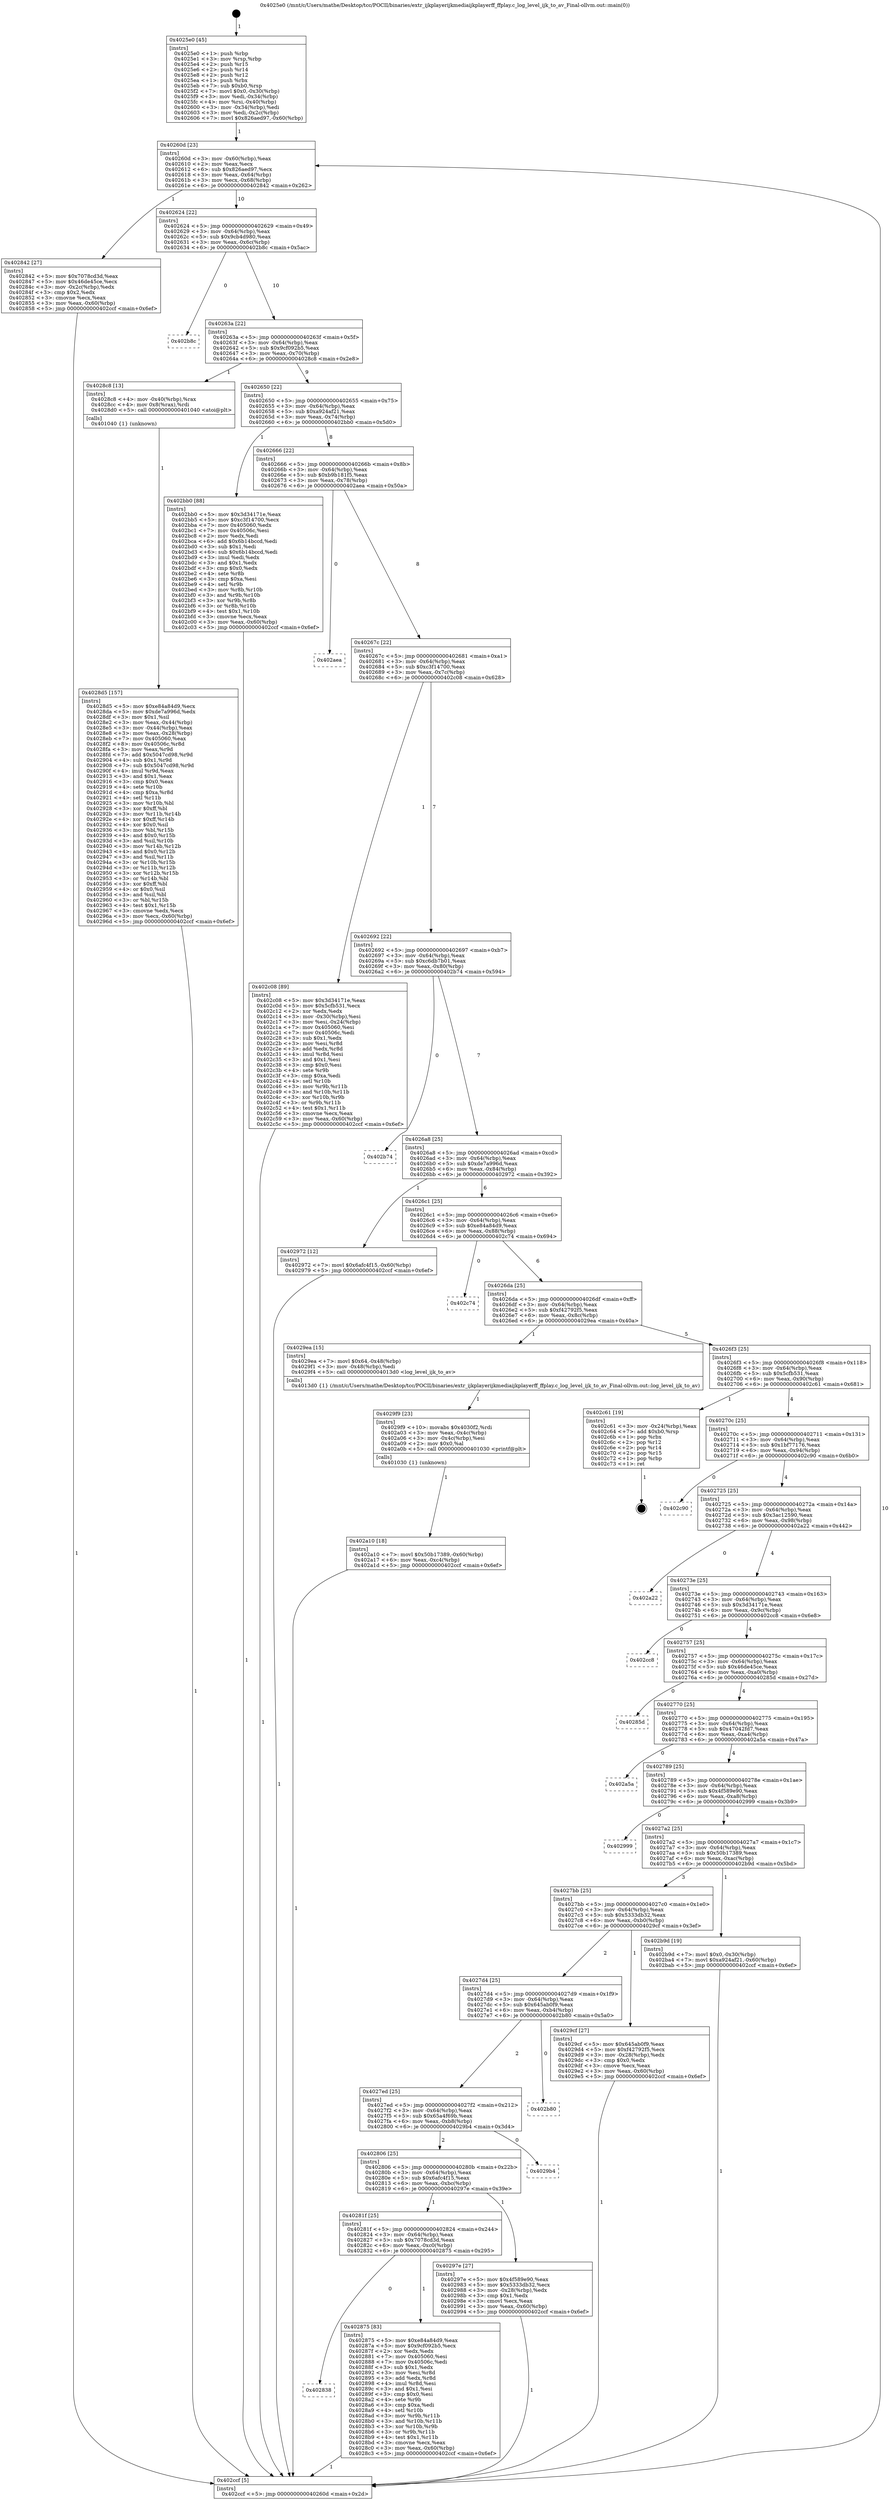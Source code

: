 digraph "0x4025e0" {
  label = "0x4025e0 (/mnt/c/Users/mathe/Desktop/tcc/POCII/binaries/extr_ijkplayerijkmediaijkplayerff_ffplay.c_log_level_ijk_to_av_Final-ollvm.out::main(0))"
  labelloc = "t"
  node[shape=record]

  Entry [label="",width=0.3,height=0.3,shape=circle,fillcolor=black,style=filled]
  "0x40260d" [label="{
     0x40260d [23]\l
     | [instrs]\l
     &nbsp;&nbsp;0x40260d \<+3\>: mov -0x60(%rbp),%eax\l
     &nbsp;&nbsp;0x402610 \<+2\>: mov %eax,%ecx\l
     &nbsp;&nbsp;0x402612 \<+6\>: sub $0x826aed97,%ecx\l
     &nbsp;&nbsp;0x402618 \<+3\>: mov %eax,-0x64(%rbp)\l
     &nbsp;&nbsp;0x40261b \<+3\>: mov %ecx,-0x68(%rbp)\l
     &nbsp;&nbsp;0x40261e \<+6\>: je 0000000000402842 \<main+0x262\>\l
  }"]
  "0x402842" [label="{
     0x402842 [27]\l
     | [instrs]\l
     &nbsp;&nbsp;0x402842 \<+5\>: mov $0x7078cd3d,%eax\l
     &nbsp;&nbsp;0x402847 \<+5\>: mov $0x46de45ce,%ecx\l
     &nbsp;&nbsp;0x40284c \<+3\>: mov -0x2c(%rbp),%edx\l
     &nbsp;&nbsp;0x40284f \<+3\>: cmp $0x2,%edx\l
     &nbsp;&nbsp;0x402852 \<+3\>: cmovne %ecx,%eax\l
     &nbsp;&nbsp;0x402855 \<+3\>: mov %eax,-0x60(%rbp)\l
     &nbsp;&nbsp;0x402858 \<+5\>: jmp 0000000000402ccf \<main+0x6ef\>\l
  }"]
  "0x402624" [label="{
     0x402624 [22]\l
     | [instrs]\l
     &nbsp;&nbsp;0x402624 \<+5\>: jmp 0000000000402629 \<main+0x49\>\l
     &nbsp;&nbsp;0x402629 \<+3\>: mov -0x64(%rbp),%eax\l
     &nbsp;&nbsp;0x40262c \<+5\>: sub $0x9cb4d980,%eax\l
     &nbsp;&nbsp;0x402631 \<+3\>: mov %eax,-0x6c(%rbp)\l
     &nbsp;&nbsp;0x402634 \<+6\>: je 0000000000402b8c \<main+0x5ac\>\l
  }"]
  "0x402ccf" [label="{
     0x402ccf [5]\l
     | [instrs]\l
     &nbsp;&nbsp;0x402ccf \<+5\>: jmp 000000000040260d \<main+0x2d\>\l
  }"]
  "0x4025e0" [label="{
     0x4025e0 [45]\l
     | [instrs]\l
     &nbsp;&nbsp;0x4025e0 \<+1\>: push %rbp\l
     &nbsp;&nbsp;0x4025e1 \<+3\>: mov %rsp,%rbp\l
     &nbsp;&nbsp;0x4025e4 \<+2\>: push %r15\l
     &nbsp;&nbsp;0x4025e6 \<+2\>: push %r14\l
     &nbsp;&nbsp;0x4025e8 \<+2\>: push %r12\l
     &nbsp;&nbsp;0x4025ea \<+1\>: push %rbx\l
     &nbsp;&nbsp;0x4025eb \<+7\>: sub $0xb0,%rsp\l
     &nbsp;&nbsp;0x4025f2 \<+7\>: movl $0x0,-0x30(%rbp)\l
     &nbsp;&nbsp;0x4025f9 \<+3\>: mov %edi,-0x34(%rbp)\l
     &nbsp;&nbsp;0x4025fc \<+4\>: mov %rsi,-0x40(%rbp)\l
     &nbsp;&nbsp;0x402600 \<+3\>: mov -0x34(%rbp),%edi\l
     &nbsp;&nbsp;0x402603 \<+3\>: mov %edi,-0x2c(%rbp)\l
     &nbsp;&nbsp;0x402606 \<+7\>: movl $0x826aed97,-0x60(%rbp)\l
  }"]
  Exit [label="",width=0.3,height=0.3,shape=circle,fillcolor=black,style=filled,peripheries=2]
  "0x402b8c" [label="{
     0x402b8c\l
  }", style=dashed]
  "0x40263a" [label="{
     0x40263a [22]\l
     | [instrs]\l
     &nbsp;&nbsp;0x40263a \<+5\>: jmp 000000000040263f \<main+0x5f\>\l
     &nbsp;&nbsp;0x40263f \<+3\>: mov -0x64(%rbp),%eax\l
     &nbsp;&nbsp;0x402642 \<+5\>: sub $0x9cf092b5,%eax\l
     &nbsp;&nbsp;0x402647 \<+3\>: mov %eax,-0x70(%rbp)\l
     &nbsp;&nbsp;0x40264a \<+6\>: je 00000000004028c8 \<main+0x2e8\>\l
  }"]
  "0x402a10" [label="{
     0x402a10 [18]\l
     | [instrs]\l
     &nbsp;&nbsp;0x402a10 \<+7\>: movl $0x50b17389,-0x60(%rbp)\l
     &nbsp;&nbsp;0x402a17 \<+6\>: mov %eax,-0xc4(%rbp)\l
     &nbsp;&nbsp;0x402a1d \<+5\>: jmp 0000000000402ccf \<main+0x6ef\>\l
  }"]
  "0x4028c8" [label="{
     0x4028c8 [13]\l
     | [instrs]\l
     &nbsp;&nbsp;0x4028c8 \<+4\>: mov -0x40(%rbp),%rax\l
     &nbsp;&nbsp;0x4028cc \<+4\>: mov 0x8(%rax),%rdi\l
     &nbsp;&nbsp;0x4028d0 \<+5\>: call 0000000000401040 \<atoi@plt\>\l
     | [calls]\l
     &nbsp;&nbsp;0x401040 \{1\} (unknown)\l
  }"]
  "0x402650" [label="{
     0x402650 [22]\l
     | [instrs]\l
     &nbsp;&nbsp;0x402650 \<+5\>: jmp 0000000000402655 \<main+0x75\>\l
     &nbsp;&nbsp;0x402655 \<+3\>: mov -0x64(%rbp),%eax\l
     &nbsp;&nbsp;0x402658 \<+5\>: sub $0xa924af21,%eax\l
     &nbsp;&nbsp;0x40265d \<+3\>: mov %eax,-0x74(%rbp)\l
     &nbsp;&nbsp;0x402660 \<+6\>: je 0000000000402bb0 \<main+0x5d0\>\l
  }"]
  "0x4029f9" [label="{
     0x4029f9 [23]\l
     | [instrs]\l
     &nbsp;&nbsp;0x4029f9 \<+10\>: movabs $0x4030f2,%rdi\l
     &nbsp;&nbsp;0x402a03 \<+3\>: mov %eax,-0x4c(%rbp)\l
     &nbsp;&nbsp;0x402a06 \<+3\>: mov -0x4c(%rbp),%esi\l
     &nbsp;&nbsp;0x402a09 \<+2\>: mov $0x0,%al\l
     &nbsp;&nbsp;0x402a0b \<+5\>: call 0000000000401030 \<printf@plt\>\l
     | [calls]\l
     &nbsp;&nbsp;0x401030 \{1\} (unknown)\l
  }"]
  "0x402bb0" [label="{
     0x402bb0 [88]\l
     | [instrs]\l
     &nbsp;&nbsp;0x402bb0 \<+5\>: mov $0x3d34171e,%eax\l
     &nbsp;&nbsp;0x402bb5 \<+5\>: mov $0xc3f14700,%ecx\l
     &nbsp;&nbsp;0x402bba \<+7\>: mov 0x405060,%edx\l
     &nbsp;&nbsp;0x402bc1 \<+7\>: mov 0x40506c,%esi\l
     &nbsp;&nbsp;0x402bc8 \<+2\>: mov %edx,%edi\l
     &nbsp;&nbsp;0x402bca \<+6\>: add $0x6b14bccd,%edi\l
     &nbsp;&nbsp;0x402bd0 \<+3\>: sub $0x1,%edi\l
     &nbsp;&nbsp;0x402bd3 \<+6\>: sub $0x6b14bccd,%edi\l
     &nbsp;&nbsp;0x402bd9 \<+3\>: imul %edi,%edx\l
     &nbsp;&nbsp;0x402bdc \<+3\>: and $0x1,%edx\l
     &nbsp;&nbsp;0x402bdf \<+3\>: cmp $0x0,%edx\l
     &nbsp;&nbsp;0x402be2 \<+4\>: sete %r8b\l
     &nbsp;&nbsp;0x402be6 \<+3\>: cmp $0xa,%esi\l
     &nbsp;&nbsp;0x402be9 \<+4\>: setl %r9b\l
     &nbsp;&nbsp;0x402bed \<+3\>: mov %r8b,%r10b\l
     &nbsp;&nbsp;0x402bf0 \<+3\>: and %r9b,%r10b\l
     &nbsp;&nbsp;0x402bf3 \<+3\>: xor %r9b,%r8b\l
     &nbsp;&nbsp;0x402bf6 \<+3\>: or %r8b,%r10b\l
     &nbsp;&nbsp;0x402bf9 \<+4\>: test $0x1,%r10b\l
     &nbsp;&nbsp;0x402bfd \<+3\>: cmovne %ecx,%eax\l
     &nbsp;&nbsp;0x402c00 \<+3\>: mov %eax,-0x60(%rbp)\l
     &nbsp;&nbsp;0x402c03 \<+5\>: jmp 0000000000402ccf \<main+0x6ef\>\l
  }"]
  "0x402666" [label="{
     0x402666 [22]\l
     | [instrs]\l
     &nbsp;&nbsp;0x402666 \<+5\>: jmp 000000000040266b \<main+0x8b\>\l
     &nbsp;&nbsp;0x40266b \<+3\>: mov -0x64(%rbp),%eax\l
     &nbsp;&nbsp;0x40266e \<+5\>: sub $0xb9b181f5,%eax\l
     &nbsp;&nbsp;0x402673 \<+3\>: mov %eax,-0x78(%rbp)\l
     &nbsp;&nbsp;0x402676 \<+6\>: je 0000000000402aea \<main+0x50a\>\l
  }"]
  "0x4028d5" [label="{
     0x4028d5 [157]\l
     | [instrs]\l
     &nbsp;&nbsp;0x4028d5 \<+5\>: mov $0xe84a84d9,%ecx\l
     &nbsp;&nbsp;0x4028da \<+5\>: mov $0xde7a996d,%edx\l
     &nbsp;&nbsp;0x4028df \<+3\>: mov $0x1,%sil\l
     &nbsp;&nbsp;0x4028e2 \<+3\>: mov %eax,-0x44(%rbp)\l
     &nbsp;&nbsp;0x4028e5 \<+3\>: mov -0x44(%rbp),%eax\l
     &nbsp;&nbsp;0x4028e8 \<+3\>: mov %eax,-0x28(%rbp)\l
     &nbsp;&nbsp;0x4028eb \<+7\>: mov 0x405060,%eax\l
     &nbsp;&nbsp;0x4028f2 \<+8\>: mov 0x40506c,%r8d\l
     &nbsp;&nbsp;0x4028fa \<+3\>: mov %eax,%r9d\l
     &nbsp;&nbsp;0x4028fd \<+7\>: add $0x5047cd98,%r9d\l
     &nbsp;&nbsp;0x402904 \<+4\>: sub $0x1,%r9d\l
     &nbsp;&nbsp;0x402908 \<+7\>: sub $0x5047cd98,%r9d\l
     &nbsp;&nbsp;0x40290f \<+4\>: imul %r9d,%eax\l
     &nbsp;&nbsp;0x402913 \<+3\>: and $0x1,%eax\l
     &nbsp;&nbsp;0x402916 \<+3\>: cmp $0x0,%eax\l
     &nbsp;&nbsp;0x402919 \<+4\>: sete %r10b\l
     &nbsp;&nbsp;0x40291d \<+4\>: cmp $0xa,%r8d\l
     &nbsp;&nbsp;0x402921 \<+4\>: setl %r11b\l
     &nbsp;&nbsp;0x402925 \<+3\>: mov %r10b,%bl\l
     &nbsp;&nbsp;0x402928 \<+3\>: xor $0xff,%bl\l
     &nbsp;&nbsp;0x40292b \<+3\>: mov %r11b,%r14b\l
     &nbsp;&nbsp;0x40292e \<+4\>: xor $0xff,%r14b\l
     &nbsp;&nbsp;0x402932 \<+4\>: xor $0x0,%sil\l
     &nbsp;&nbsp;0x402936 \<+3\>: mov %bl,%r15b\l
     &nbsp;&nbsp;0x402939 \<+4\>: and $0x0,%r15b\l
     &nbsp;&nbsp;0x40293d \<+3\>: and %sil,%r10b\l
     &nbsp;&nbsp;0x402940 \<+3\>: mov %r14b,%r12b\l
     &nbsp;&nbsp;0x402943 \<+4\>: and $0x0,%r12b\l
     &nbsp;&nbsp;0x402947 \<+3\>: and %sil,%r11b\l
     &nbsp;&nbsp;0x40294a \<+3\>: or %r10b,%r15b\l
     &nbsp;&nbsp;0x40294d \<+3\>: or %r11b,%r12b\l
     &nbsp;&nbsp;0x402950 \<+3\>: xor %r12b,%r15b\l
     &nbsp;&nbsp;0x402953 \<+3\>: or %r14b,%bl\l
     &nbsp;&nbsp;0x402956 \<+3\>: xor $0xff,%bl\l
     &nbsp;&nbsp;0x402959 \<+4\>: or $0x0,%sil\l
     &nbsp;&nbsp;0x40295d \<+3\>: and %sil,%bl\l
     &nbsp;&nbsp;0x402960 \<+3\>: or %bl,%r15b\l
     &nbsp;&nbsp;0x402963 \<+4\>: test $0x1,%r15b\l
     &nbsp;&nbsp;0x402967 \<+3\>: cmovne %edx,%ecx\l
     &nbsp;&nbsp;0x40296a \<+3\>: mov %ecx,-0x60(%rbp)\l
     &nbsp;&nbsp;0x40296d \<+5\>: jmp 0000000000402ccf \<main+0x6ef\>\l
  }"]
  "0x402aea" [label="{
     0x402aea\l
  }", style=dashed]
  "0x40267c" [label="{
     0x40267c [22]\l
     | [instrs]\l
     &nbsp;&nbsp;0x40267c \<+5\>: jmp 0000000000402681 \<main+0xa1\>\l
     &nbsp;&nbsp;0x402681 \<+3\>: mov -0x64(%rbp),%eax\l
     &nbsp;&nbsp;0x402684 \<+5\>: sub $0xc3f14700,%eax\l
     &nbsp;&nbsp;0x402689 \<+3\>: mov %eax,-0x7c(%rbp)\l
     &nbsp;&nbsp;0x40268c \<+6\>: je 0000000000402c08 \<main+0x628\>\l
  }"]
  "0x402838" [label="{
     0x402838\l
  }", style=dashed]
  "0x402c08" [label="{
     0x402c08 [89]\l
     | [instrs]\l
     &nbsp;&nbsp;0x402c08 \<+5\>: mov $0x3d34171e,%eax\l
     &nbsp;&nbsp;0x402c0d \<+5\>: mov $0x5cfb531,%ecx\l
     &nbsp;&nbsp;0x402c12 \<+2\>: xor %edx,%edx\l
     &nbsp;&nbsp;0x402c14 \<+3\>: mov -0x30(%rbp),%esi\l
     &nbsp;&nbsp;0x402c17 \<+3\>: mov %esi,-0x24(%rbp)\l
     &nbsp;&nbsp;0x402c1a \<+7\>: mov 0x405060,%esi\l
     &nbsp;&nbsp;0x402c21 \<+7\>: mov 0x40506c,%edi\l
     &nbsp;&nbsp;0x402c28 \<+3\>: sub $0x1,%edx\l
     &nbsp;&nbsp;0x402c2b \<+3\>: mov %esi,%r8d\l
     &nbsp;&nbsp;0x402c2e \<+3\>: add %edx,%r8d\l
     &nbsp;&nbsp;0x402c31 \<+4\>: imul %r8d,%esi\l
     &nbsp;&nbsp;0x402c35 \<+3\>: and $0x1,%esi\l
     &nbsp;&nbsp;0x402c38 \<+3\>: cmp $0x0,%esi\l
     &nbsp;&nbsp;0x402c3b \<+4\>: sete %r9b\l
     &nbsp;&nbsp;0x402c3f \<+3\>: cmp $0xa,%edi\l
     &nbsp;&nbsp;0x402c42 \<+4\>: setl %r10b\l
     &nbsp;&nbsp;0x402c46 \<+3\>: mov %r9b,%r11b\l
     &nbsp;&nbsp;0x402c49 \<+3\>: and %r10b,%r11b\l
     &nbsp;&nbsp;0x402c4c \<+3\>: xor %r10b,%r9b\l
     &nbsp;&nbsp;0x402c4f \<+3\>: or %r9b,%r11b\l
     &nbsp;&nbsp;0x402c52 \<+4\>: test $0x1,%r11b\l
     &nbsp;&nbsp;0x402c56 \<+3\>: cmovne %ecx,%eax\l
     &nbsp;&nbsp;0x402c59 \<+3\>: mov %eax,-0x60(%rbp)\l
     &nbsp;&nbsp;0x402c5c \<+5\>: jmp 0000000000402ccf \<main+0x6ef\>\l
  }"]
  "0x402692" [label="{
     0x402692 [22]\l
     | [instrs]\l
     &nbsp;&nbsp;0x402692 \<+5\>: jmp 0000000000402697 \<main+0xb7\>\l
     &nbsp;&nbsp;0x402697 \<+3\>: mov -0x64(%rbp),%eax\l
     &nbsp;&nbsp;0x40269a \<+5\>: sub $0xc6db7b01,%eax\l
     &nbsp;&nbsp;0x40269f \<+3\>: mov %eax,-0x80(%rbp)\l
     &nbsp;&nbsp;0x4026a2 \<+6\>: je 0000000000402b74 \<main+0x594\>\l
  }"]
  "0x402875" [label="{
     0x402875 [83]\l
     | [instrs]\l
     &nbsp;&nbsp;0x402875 \<+5\>: mov $0xe84a84d9,%eax\l
     &nbsp;&nbsp;0x40287a \<+5\>: mov $0x9cf092b5,%ecx\l
     &nbsp;&nbsp;0x40287f \<+2\>: xor %edx,%edx\l
     &nbsp;&nbsp;0x402881 \<+7\>: mov 0x405060,%esi\l
     &nbsp;&nbsp;0x402888 \<+7\>: mov 0x40506c,%edi\l
     &nbsp;&nbsp;0x40288f \<+3\>: sub $0x1,%edx\l
     &nbsp;&nbsp;0x402892 \<+3\>: mov %esi,%r8d\l
     &nbsp;&nbsp;0x402895 \<+3\>: add %edx,%r8d\l
     &nbsp;&nbsp;0x402898 \<+4\>: imul %r8d,%esi\l
     &nbsp;&nbsp;0x40289c \<+3\>: and $0x1,%esi\l
     &nbsp;&nbsp;0x40289f \<+3\>: cmp $0x0,%esi\l
     &nbsp;&nbsp;0x4028a2 \<+4\>: sete %r9b\l
     &nbsp;&nbsp;0x4028a6 \<+3\>: cmp $0xa,%edi\l
     &nbsp;&nbsp;0x4028a9 \<+4\>: setl %r10b\l
     &nbsp;&nbsp;0x4028ad \<+3\>: mov %r9b,%r11b\l
     &nbsp;&nbsp;0x4028b0 \<+3\>: and %r10b,%r11b\l
     &nbsp;&nbsp;0x4028b3 \<+3\>: xor %r10b,%r9b\l
     &nbsp;&nbsp;0x4028b6 \<+3\>: or %r9b,%r11b\l
     &nbsp;&nbsp;0x4028b9 \<+4\>: test $0x1,%r11b\l
     &nbsp;&nbsp;0x4028bd \<+3\>: cmovne %ecx,%eax\l
     &nbsp;&nbsp;0x4028c0 \<+3\>: mov %eax,-0x60(%rbp)\l
     &nbsp;&nbsp;0x4028c3 \<+5\>: jmp 0000000000402ccf \<main+0x6ef\>\l
  }"]
  "0x402b74" [label="{
     0x402b74\l
  }", style=dashed]
  "0x4026a8" [label="{
     0x4026a8 [25]\l
     | [instrs]\l
     &nbsp;&nbsp;0x4026a8 \<+5\>: jmp 00000000004026ad \<main+0xcd\>\l
     &nbsp;&nbsp;0x4026ad \<+3\>: mov -0x64(%rbp),%eax\l
     &nbsp;&nbsp;0x4026b0 \<+5\>: sub $0xde7a996d,%eax\l
     &nbsp;&nbsp;0x4026b5 \<+6\>: mov %eax,-0x84(%rbp)\l
     &nbsp;&nbsp;0x4026bb \<+6\>: je 0000000000402972 \<main+0x392\>\l
  }"]
  "0x40281f" [label="{
     0x40281f [25]\l
     | [instrs]\l
     &nbsp;&nbsp;0x40281f \<+5\>: jmp 0000000000402824 \<main+0x244\>\l
     &nbsp;&nbsp;0x402824 \<+3\>: mov -0x64(%rbp),%eax\l
     &nbsp;&nbsp;0x402827 \<+5\>: sub $0x7078cd3d,%eax\l
     &nbsp;&nbsp;0x40282c \<+6\>: mov %eax,-0xc0(%rbp)\l
     &nbsp;&nbsp;0x402832 \<+6\>: je 0000000000402875 \<main+0x295\>\l
  }"]
  "0x402972" [label="{
     0x402972 [12]\l
     | [instrs]\l
     &nbsp;&nbsp;0x402972 \<+7\>: movl $0x6afc4f15,-0x60(%rbp)\l
     &nbsp;&nbsp;0x402979 \<+5\>: jmp 0000000000402ccf \<main+0x6ef\>\l
  }"]
  "0x4026c1" [label="{
     0x4026c1 [25]\l
     | [instrs]\l
     &nbsp;&nbsp;0x4026c1 \<+5\>: jmp 00000000004026c6 \<main+0xe6\>\l
     &nbsp;&nbsp;0x4026c6 \<+3\>: mov -0x64(%rbp),%eax\l
     &nbsp;&nbsp;0x4026c9 \<+5\>: sub $0xe84a84d9,%eax\l
     &nbsp;&nbsp;0x4026ce \<+6\>: mov %eax,-0x88(%rbp)\l
     &nbsp;&nbsp;0x4026d4 \<+6\>: je 0000000000402c74 \<main+0x694\>\l
  }"]
  "0x40297e" [label="{
     0x40297e [27]\l
     | [instrs]\l
     &nbsp;&nbsp;0x40297e \<+5\>: mov $0x4f589e90,%eax\l
     &nbsp;&nbsp;0x402983 \<+5\>: mov $0x5333db32,%ecx\l
     &nbsp;&nbsp;0x402988 \<+3\>: mov -0x28(%rbp),%edx\l
     &nbsp;&nbsp;0x40298b \<+3\>: cmp $0x1,%edx\l
     &nbsp;&nbsp;0x40298e \<+3\>: cmovl %ecx,%eax\l
     &nbsp;&nbsp;0x402991 \<+3\>: mov %eax,-0x60(%rbp)\l
     &nbsp;&nbsp;0x402994 \<+5\>: jmp 0000000000402ccf \<main+0x6ef\>\l
  }"]
  "0x402c74" [label="{
     0x402c74\l
  }", style=dashed]
  "0x4026da" [label="{
     0x4026da [25]\l
     | [instrs]\l
     &nbsp;&nbsp;0x4026da \<+5\>: jmp 00000000004026df \<main+0xff\>\l
     &nbsp;&nbsp;0x4026df \<+3\>: mov -0x64(%rbp),%eax\l
     &nbsp;&nbsp;0x4026e2 \<+5\>: sub $0xf42792f5,%eax\l
     &nbsp;&nbsp;0x4026e7 \<+6\>: mov %eax,-0x8c(%rbp)\l
     &nbsp;&nbsp;0x4026ed \<+6\>: je 00000000004029ea \<main+0x40a\>\l
  }"]
  "0x402806" [label="{
     0x402806 [25]\l
     | [instrs]\l
     &nbsp;&nbsp;0x402806 \<+5\>: jmp 000000000040280b \<main+0x22b\>\l
     &nbsp;&nbsp;0x40280b \<+3\>: mov -0x64(%rbp),%eax\l
     &nbsp;&nbsp;0x40280e \<+5\>: sub $0x6afc4f15,%eax\l
     &nbsp;&nbsp;0x402813 \<+6\>: mov %eax,-0xbc(%rbp)\l
     &nbsp;&nbsp;0x402819 \<+6\>: je 000000000040297e \<main+0x39e\>\l
  }"]
  "0x4029ea" [label="{
     0x4029ea [15]\l
     | [instrs]\l
     &nbsp;&nbsp;0x4029ea \<+7\>: movl $0x64,-0x48(%rbp)\l
     &nbsp;&nbsp;0x4029f1 \<+3\>: mov -0x48(%rbp),%edi\l
     &nbsp;&nbsp;0x4029f4 \<+5\>: call 00000000004013d0 \<log_level_ijk_to_av\>\l
     | [calls]\l
     &nbsp;&nbsp;0x4013d0 \{1\} (/mnt/c/Users/mathe/Desktop/tcc/POCII/binaries/extr_ijkplayerijkmediaijkplayerff_ffplay.c_log_level_ijk_to_av_Final-ollvm.out::log_level_ijk_to_av)\l
  }"]
  "0x4026f3" [label="{
     0x4026f3 [25]\l
     | [instrs]\l
     &nbsp;&nbsp;0x4026f3 \<+5\>: jmp 00000000004026f8 \<main+0x118\>\l
     &nbsp;&nbsp;0x4026f8 \<+3\>: mov -0x64(%rbp),%eax\l
     &nbsp;&nbsp;0x4026fb \<+5\>: sub $0x5cfb531,%eax\l
     &nbsp;&nbsp;0x402700 \<+6\>: mov %eax,-0x90(%rbp)\l
     &nbsp;&nbsp;0x402706 \<+6\>: je 0000000000402c61 \<main+0x681\>\l
  }"]
  "0x4029b4" [label="{
     0x4029b4\l
  }", style=dashed]
  "0x402c61" [label="{
     0x402c61 [19]\l
     | [instrs]\l
     &nbsp;&nbsp;0x402c61 \<+3\>: mov -0x24(%rbp),%eax\l
     &nbsp;&nbsp;0x402c64 \<+7\>: add $0xb0,%rsp\l
     &nbsp;&nbsp;0x402c6b \<+1\>: pop %rbx\l
     &nbsp;&nbsp;0x402c6c \<+2\>: pop %r12\l
     &nbsp;&nbsp;0x402c6e \<+2\>: pop %r14\l
     &nbsp;&nbsp;0x402c70 \<+2\>: pop %r15\l
     &nbsp;&nbsp;0x402c72 \<+1\>: pop %rbp\l
     &nbsp;&nbsp;0x402c73 \<+1\>: ret\l
  }"]
  "0x40270c" [label="{
     0x40270c [25]\l
     | [instrs]\l
     &nbsp;&nbsp;0x40270c \<+5\>: jmp 0000000000402711 \<main+0x131\>\l
     &nbsp;&nbsp;0x402711 \<+3\>: mov -0x64(%rbp),%eax\l
     &nbsp;&nbsp;0x402714 \<+5\>: sub $0x1bf77176,%eax\l
     &nbsp;&nbsp;0x402719 \<+6\>: mov %eax,-0x94(%rbp)\l
     &nbsp;&nbsp;0x40271f \<+6\>: je 0000000000402c90 \<main+0x6b0\>\l
  }"]
  "0x4027ed" [label="{
     0x4027ed [25]\l
     | [instrs]\l
     &nbsp;&nbsp;0x4027ed \<+5\>: jmp 00000000004027f2 \<main+0x212\>\l
     &nbsp;&nbsp;0x4027f2 \<+3\>: mov -0x64(%rbp),%eax\l
     &nbsp;&nbsp;0x4027f5 \<+5\>: sub $0x65a4f69b,%eax\l
     &nbsp;&nbsp;0x4027fa \<+6\>: mov %eax,-0xb8(%rbp)\l
     &nbsp;&nbsp;0x402800 \<+6\>: je 00000000004029b4 \<main+0x3d4\>\l
  }"]
  "0x402c90" [label="{
     0x402c90\l
  }", style=dashed]
  "0x402725" [label="{
     0x402725 [25]\l
     | [instrs]\l
     &nbsp;&nbsp;0x402725 \<+5\>: jmp 000000000040272a \<main+0x14a\>\l
     &nbsp;&nbsp;0x40272a \<+3\>: mov -0x64(%rbp),%eax\l
     &nbsp;&nbsp;0x40272d \<+5\>: sub $0x3ac12590,%eax\l
     &nbsp;&nbsp;0x402732 \<+6\>: mov %eax,-0x98(%rbp)\l
     &nbsp;&nbsp;0x402738 \<+6\>: je 0000000000402a22 \<main+0x442\>\l
  }"]
  "0x402b80" [label="{
     0x402b80\l
  }", style=dashed]
  "0x402a22" [label="{
     0x402a22\l
  }", style=dashed]
  "0x40273e" [label="{
     0x40273e [25]\l
     | [instrs]\l
     &nbsp;&nbsp;0x40273e \<+5\>: jmp 0000000000402743 \<main+0x163\>\l
     &nbsp;&nbsp;0x402743 \<+3\>: mov -0x64(%rbp),%eax\l
     &nbsp;&nbsp;0x402746 \<+5\>: sub $0x3d34171e,%eax\l
     &nbsp;&nbsp;0x40274b \<+6\>: mov %eax,-0x9c(%rbp)\l
     &nbsp;&nbsp;0x402751 \<+6\>: je 0000000000402cc8 \<main+0x6e8\>\l
  }"]
  "0x4027d4" [label="{
     0x4027d4 [25]\l
     | [instrs]\l
     &nbsp;&nbsp;0x4027d4 \<+5\>: jmp 00000000004027d9 \<main+0x1f9\>\l
     &nbsp;&nbsp;0x4027d9 \<+3\>: mov -0x64(%rbp),%eax\l
     &nbsp;&nbsp;0x4027dc \<+5\>: sub $0x645ab0f9,%eax\l
     &nbsp;&nbsp;0x4027e1 \<+6\>: mov %eax,-0xb4(%rbp)\l
     &nbsp;&nbsp;0x4027e7 \<+6\>: je 0000000000402b80 \<main+0x5a0\>\l
  }"]
  "0x402cc8" [label="{
     0x402cc8\l
  }", style=dashed]
  "0x402757" [label="{
     0x402757 [25]\l
     | [instrs]\l
     &nbsp;&nbsp;0x402757 \<+5\>: jmp 000000000040275c \<main+0x17c\>\l
     &nbsp;&nbsp;0x40275c \<+3\>: mov -0x64(%rbp),%eax\l
     &nbsp;&nbsp;0x40275f \<+5\>: sub $0x46de45ce,%eax\l
     &nbsp;&nbsp;0x402764 \<+6\>: mov %eax,-0xa0(%rbp)\l
     &nbsp;&nbsp;0x40276a \<+6\>: je 000000000040285d \<main+0x27d\>\l
  }"]
  "0x4029cf" [label="{
     0x4029cf [27]\l
     | [instrs]\l
     &nbsp;&nbsp;0x4029cf \<+5\>: mov $0x645ab0f9,%eax\l
     &nbsp;&nbsp;0x4029d4 \<+5\>: mov $0xf42792f5,%ecx\l
     &nbsp;&nbsp;0x4029d9 \<+3\>: mov -0x28(%rbp),%edx\l
     &nbsp;&nbsp;0x4029dc \<+3\>: cmp $0x0,%edx\l
     &nbsp;&nbsp;0x4029df \<+3\>: cmove %ecx,%eax\l
     &nbsp;&nbsp;0x4029e2 \<+3\>: mov %eax,-0x60(%rbp)\l
     &nbsp;&nbsp;0x4029e5 \<+5\>: jmp 0000000000402ccf \<main+0x6ef\>\l
  }"]
  "0x40285d" [label="{
     0x40285d\l
  }", style=dashed]
  "0x402770" [label="{
     0x402770 [25]\l
     | [instrs]\l
     &nbsp;&nbsp;0x402770 \<+5\>: jmp 0000000000402775 \<main+0x195\>\l
     &nbsp;&nbsp;0x402775 \<+3\>: mov -0x64(%rbp),%eax\l
     &nbsp;&nbsp;0x402778 \<+5\>: sub $0x47042fd7,%eax\l
     &nbsp;&nbsp;0x40277d \<+6\>: mov %eax,-0xa4(%rbp)\l
     &nbsp;&nbsp;0x402783 \<+6\>: je 0000000000402a5a \<main+0x47a\>\l
  }"]
  "0x4027bb" [label="{
     0x4027bb [25]\l
     | [instrs]\l
     &nbsp;&nbsp;0x4027bb \<+5\>: jmp 00000000004027c0 \<main+0x1e0\>\l
     &nbsp;&nbsp;0x4027c0 \<+3\>: mov -0x64(%rbp),%eax\l
     &nbsp;&nbsp;0x4027c3 \<+5\>: sub $0x5333db32,%eax\l
     &nbsp;&nbsp;0x4027c8 \<+6\>: mov %eax,-0xb0(%rbp)\l
     &nbsp;&nbsp;0x4027ce \<+6\>: je 00000000004029cf \<main+0x3ef\>\l
  }"]
  "0x402a5a" [label="{
     0x402a5a\l
  }", style=dashed]
  "0x402789" [label="{
     0x402789 [25]\l
     | [instrs]\l
     &nbsp;&nbsp;0x402789 \<+5\>: jmp 000000000040278e \<main+0x1ae\>\l
     &nbsp;&nbsp;0x40278e \<+3\>: mov -0x64(%rbp),%eax\l
     &nbsp;&nbsp;0x402791 \<+5\>: sub $0x4f589e90,%eax\l
     &nbsp;&nbsp;0x402796 \<+6\>: mov %eax,-0xa8(%rbp)\l
     &nbsp;&nbsp;0x40279c \<+6\>: je 0000000000402999 \<main+0x3b9\>\l
  }"]
  "0x402b9d" [label="{
     0x402b9d [19]\l
     | [instrs]\l
     &nbsp;&nbsp;0x402b9d \<+7\>: movl $0x0,-0x30(%rbp)\l
     &nbsp;&nbsp;0x402ba4 \<+7\>: movl $0xa924af21,-0x60(%rbp)\l
     &nbsp;&nbsp;0x402bab \<+5\>: jmp 0000000000402ccf \<main+0x6ef\>\l
  }"]
  "0x402999" [label="{
     0x402999\l
  }", style=dashed]
  "0x4027a2" [label="{
     0x4027a2 [25]\l
     | [instrs]\l
     &nbsp;&nbsp;0x4027a2 \<+5\>: jmp 00000000004027a7 \<main+0x1c7\>\l
     &nbsp;&nbsp;0x4027a7 \<+3\>: mov -0x64(%rbp),%eax\l
     &nbsp;&nbsp;0x4027aa \<+5\>: sub $0x50b17389,%eax\l
     &nbsp;&nbsp;0x4027af \<+6\>: mov %eax,-0xac(%rbp)\l
     &nbsp;&nbsp;0x4027b5 \<+6\>: je 0000000000402b9d \<main+0x5bd\>\l
  }"]
  Entry -> "0x4025e0" [label=" 1"]
  "0x40260d" -> "0x402842" [label=" 1"]
  "0x40260d" -> "0x402624" [label=" 10"]
  "0x402842" -> "0x402ccf" [label=" 1"]
  "0x4025e0" -> "0x40260d" [label=" 1"]
  "0x402ccf" -> "0x40260d" [label=" 10"]
  "0x402c61" -> Exit [label=" 1"]
  "0x402624" -> "0x402b8c" [label=" 0"]
  "0x402624" -> "0x40263a" [label=" 10"]
  "0x402c08" -> "0x402ccf" [label=" 1"]
  "0x40263a" -> "0x4028c8" [label=" 1"]
  "0x40263a" -> "0x402650" [label=" 9"]
  "0x402bb0" -> "0x402ccf" [label=" 1"]
  "0x402650" -> "0x402bb0" [label=" 1"]
  "0x402650" -> "0x402666" [label=" 8"]
  "0x402b9d" -> "0x402ccf" [label=" 1"]
  "0x402666" -> "0x402aea" [label=" 0"]
  "0x402666" -> "0x40267c" [label=" 8"]
  "0x402a10" -> "0x402ccf" [label=" 1"]
  "0x40267c" -> "0x402c08" [label=" 1"]
  "0x40267c" -> "0x402692" [label=" 7"]
  "0x4029f9" -> "0x402a10" [label=" 1"]
  "0x402692" -> "0x402b74" [label=" 0"]
  "0x402692" -> "0x4026a8" [label=" 7"]
  "0x4029ea" -> "0x4029f9" [label=" 1"]
  "0x4026a8" -> "0x402972" [label=" 1"]
  "0x4026a8" -> "0x4026c1" [label=" 6"]
  "0x40297e" -> "0x402ccf" [label=" 1"]
  "0x4026c1" -> "0x402c74" [label=" 0"]
  "0x4026c1" -> "0x4026da" [label=" 6"]
  "0x402972" -> "0x402ccf" [label=" 1"]
  "0x4026da" -> "0x4029ea" [label=" 1"]
  "0x4026da" -> "0x4026f3" [label=" 5"]
  "0x4028c8" -> "0x4028d5" [label=" 1"]
  "0x4026f3" -> "0x402c61" [label=" 1"]
  "0x4026f3" -> "0x40270c" [label=" 4"]
  "0x402875" -> "0x402ccf" [label=" 1"]
  "0x40270c" -> "0x402c90" [label=" 0"]
  "0x40270c" -> "0x402725" [label=" 4"]
  "0x40281f" -> "0x402875" [label=" 1"]
  "0x402725" -> "0x402a22" [label=" 0"]
  "0x402725" -> "0x40273e" [label=" 4"]
  "0x4029cf" -> "0x402ccf" [label=" 1"]
  "0x40273e" -> "0x402cc8" [label=" 0"]
  "0x40273e" -> "0x402757" [label=" 4"]
  "0x402806" -> "0x40297e" [label=" 1"]
  "0x402757" -> "0x40285d" [label=" 0"]
  "0x402757" -> "0x402770" [label=" 4"]
  "0x4028d5" -> "0x402ccf" [label=" 1"]
  "0x402770" -> "0x402a5a" [label=" 0"]
  "0x402770" -> "0x402789" [label=" 4"]
  "0x4027ed" -> "0x4029b4" [label=" 0"]
  "0x402789" -> "0x402999" [label=" 0"]
  "0x402789" -> "0x4027a2" [label=" 4"]
  "0x40281f" -> "0x402838" [label=" 0"]
  "0x4027a2" -> "0x402b9d" [label=" 1"]
  "0x4027a2" -> "0x4027bb" [label=" 3"]
  "0x4027ed" -> "0x402806" [label=" 2"]
  "0x4027bb" -> "0x4029cf" [label=" 1"]
  "0x4027bb" -> "0x4027d4" [label=" 2"]
  "0x402806" -> "0x40281f" [label=" 1"]
  "0x4027d4" -> "0x402b80" [label=" 0"]
  "0x4027d4" -> "0x4027ed" [label=" 2"]
}

